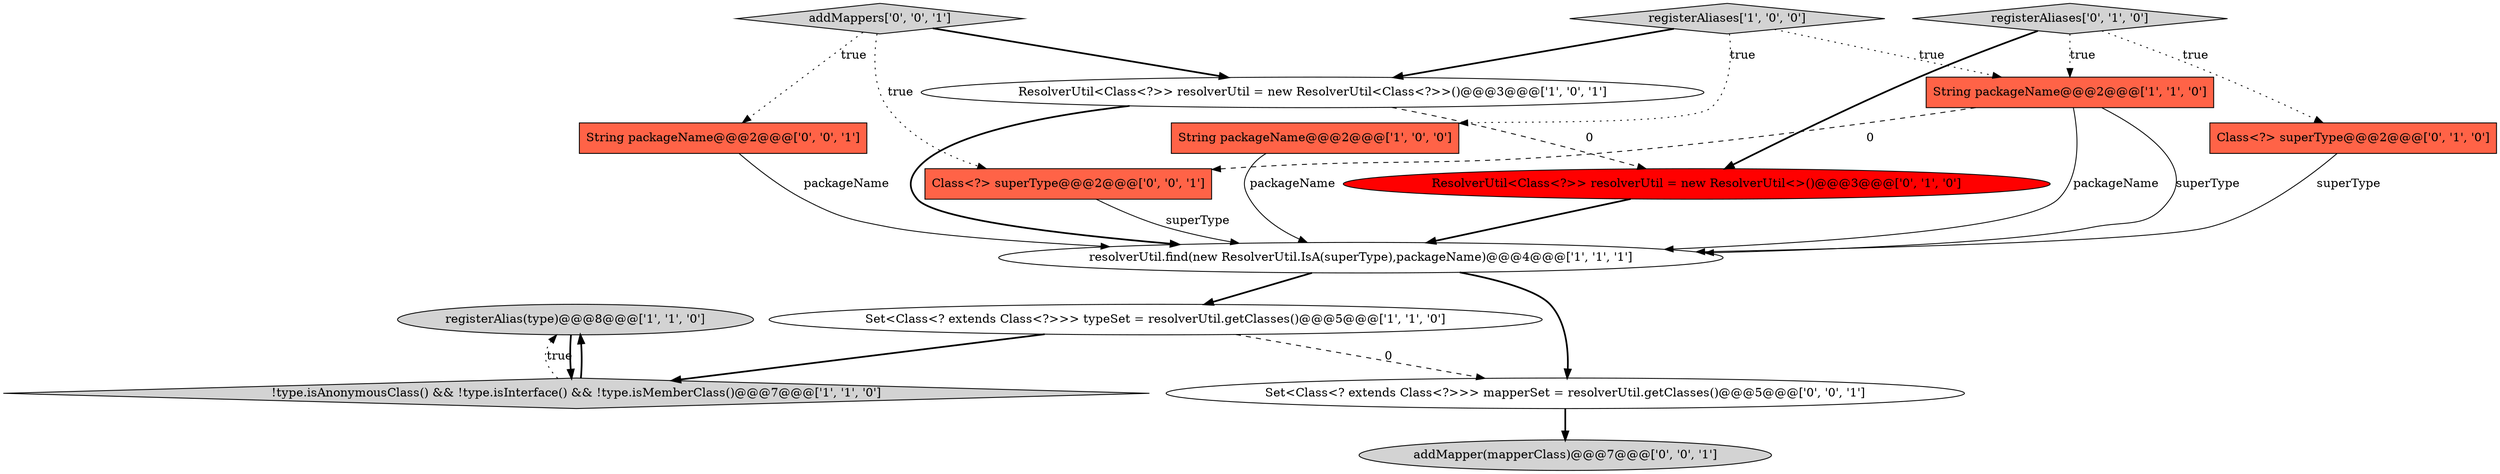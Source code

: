 digraph {
2 [style = filled, label = "registerAlias(type)@@@8@@@['1', '1', '0']", fillcolor = lightgray, shape = ellipse image = "AAA0AAABBB1BBB"];
6 [style = filled, label = "String packageName@@@2@@@['1', '1', '0']", fillcolor = tomato, shape = box image = "AAA0AAABBB1BBB"];
10 [style = filled, label = "registerAliases['0', '1', '0']", fillcolor = lightgray, shape = diamond image = "AAA0AAABBB2BBB"];
13 [style = filled, label = "Class<?> superType@@@2@@@['0', '0', '1']", fillcolor = tomato, shape = box image = "AAA0AAABBB3BBB"];
4 [style = filled, label = "registerAliases['1', '0', '0']", fillcolor = lightgray, shape = diamond image = "AAA0AAABBB1BBB"];
12 [style = filled, label = "String packageName@@@2@@@['0', '0', '1']", fillcolor = tomato, shape = box image = "AAA0AAABBB3BBB"];
15 [style = filled, label = "addMapper(mapperClass)@@@7@@@['0', '0', '1']", fillcolor = lightgray, shape = ellipse image = "AAA0AAABBB3BBB"];
11 [style = filled, label = "addMappers['0', '0', '1']", fillcolor = lightgray, shape = diamond image = "AAA0AAABBB3BBB"];
14 [style = filled, label = "Set<Class<? extends Class<?>>> mapperSet = resolverUtil.getClasses()@@@5@@@['0', '0', '1']", fillcolor = white, shape = ellipse image = "AAA0AAABBB3BBB"];
7 [style = filled, label = "Set<Class<? extends Class<?>>> typeSet = resolverUtil.getClasses()@@@5@@@['1', '1', '0']", fillcolor = white, shape = ellipse image = "AAA0AAABBB1BBB"];
1 [style = filled, label = "!type.isAnonymousClass() && !type.isInterface() && !type.isMemberClass()@@@7@@@['1', '1', '0']", fillcolor = lightgray, shape = diamond image = "AAA0AAABBB1BBB"];
3 [style = filled, label = "ResolverUtil<Class<?>> resolverUtil = new ResolverUtil<Class<?>>()@@@3@@@['1', '0', '1']", fillcolor = white, shape = ellipse image = "AAA0AAABBB1BBB"];
5 [style = filled, label = "String packageName@@@2@@@['1', '0', '0']", fillcolor = tomato, shape = box image = "AAA0AAABBB1BBB"];
9 [style = filled, label = "ResolverUtil<Class<?>> resolverUtil = new ResolverUtil<>()@@@3@@@['0', '1', '0']", fillcolor = red, shape = ellipse image = "AAA1AAABBB2BBB"];
8 [style = filled, label = "Class<?> superType@@@2@@@['0', '1', '0']", fillcolor = tomato, shape = box image = "AAA0AAABBB2BBB"];
0 [style = filled, label = "resolverUtil.find(new ResolverUtil.IsA(superType),packageName)@@@4@@@['1', '1', '1']", fillcolor = white, shape = ellipse image = "AAA0AAABBB1BBB"];
4->6 [style = dotted, label="true"];
4->5 [style = dotted, label="true"];
4->3 [style = bold, label=""];
10->8 [style = dotted, label="true"];
10->6 [style = dotted, label="true"];
7->1 [style = bold, label=""];
9->0 [style = bold, label=""];
5->0 [style = solid, label="packageName"];
2->1 [style = bold, label=""];
7->14 [style = dashed, label="0"];
11->12 [style = dotted, label="true"];
11->13 [style = dotted, label="true"];
6->0 [style = solid, label="superType"];
12->0 [style = solid, label="packageName"];
3->0 [style = bold, label=""];
0->7 [style = bold, label=""];
8->0 [style = solid, label="superType"];
0->14 [style = bold, label=""];
6->13 [style = dashed, label="0"];
3->9 [style = dashed, label="0"];
11->3 [style = bold, label=""];
6->0 [style = solid, label="packageName"];
14->15 [style = bold, label=""];
1->2 [style = bold, label=""];
10->9 [style = bold, label=""];
1->2 [style = dotted, label="true"];
13->0 [style = solid, label="superType"];
}
